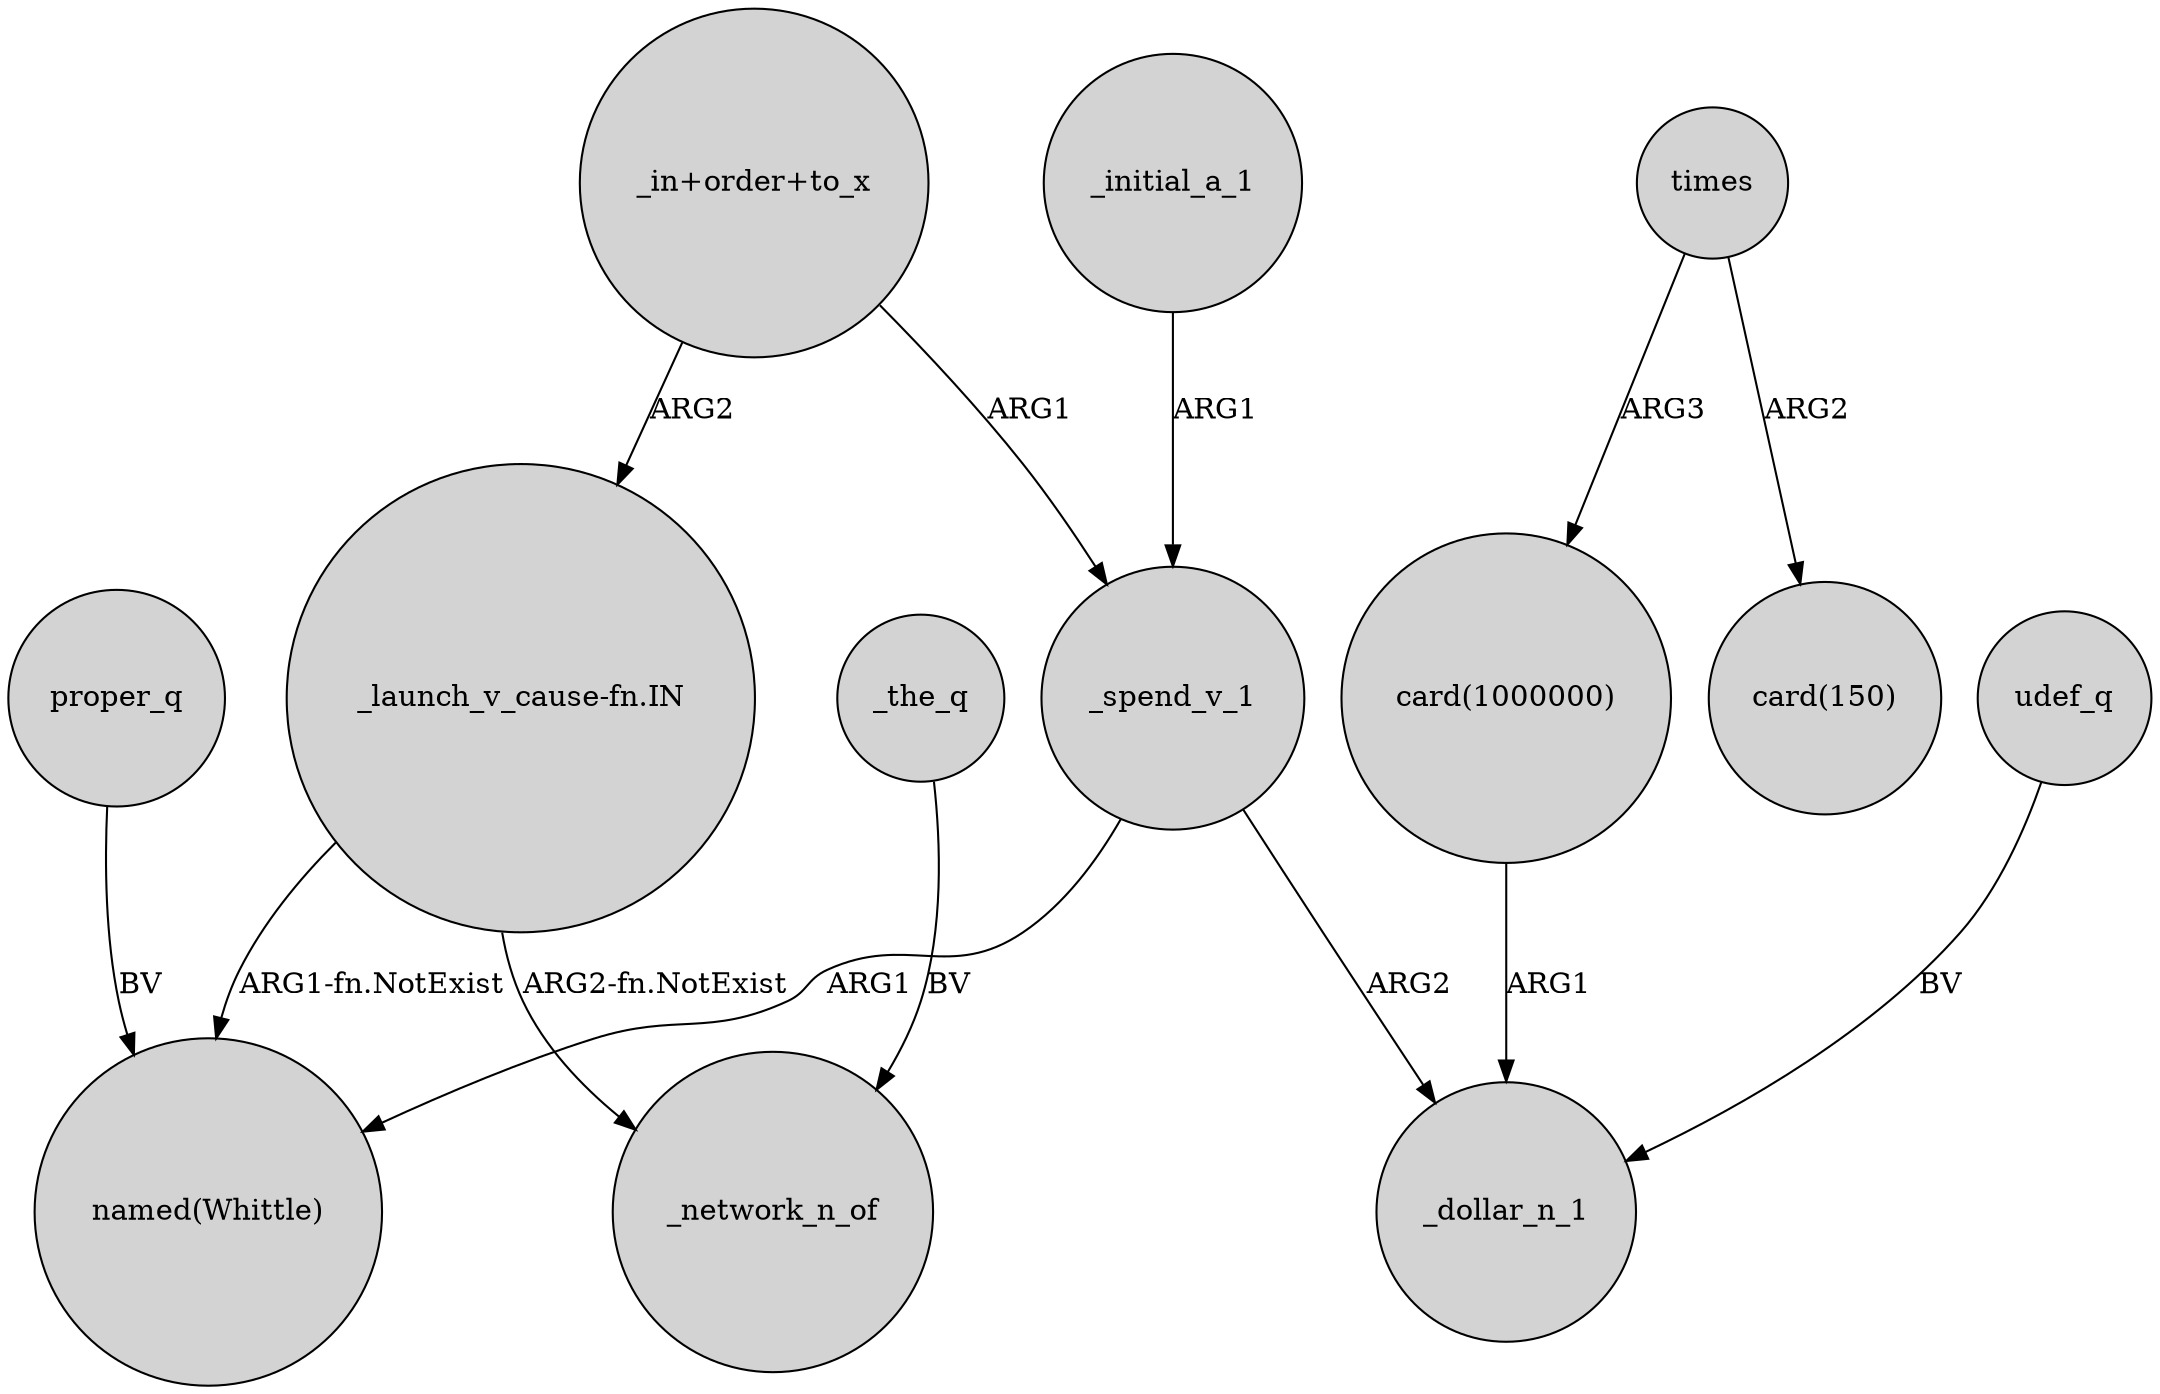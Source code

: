 digraph {
	node [shape=circle style=filled]
	"_in+order+to_x" -> "_launch_v_cause-fn.IN" [label=ARG2]
	_spend_v_1 -> "named(Whittle)" [label=ARG1]
	_initial_a_1 -> _spend_v_1 [label=ARG1]
	"card(1000000)" -> _dollar_n_1 [label=ARG1]
	"_launch_v_cause-fn.IN" -> _network_n_of [label="ARG2-fn.NotExist"]
	"_in+order+to_x" -> _spend_v_1 [label=ARG1]
	_the_q -> _network_n_of [label=BV]
	times -> "card(1000000)" [label=ARG3]
	times -> "card(150)" [label=ARG2]
	_spend_v_1 -> _dollar_n_1 [label=ARG2]
	udef_q -> _dollar_n_1 [label=BV]
	proper_q -> "named(Whittle)" [label=BV]
	"_launch_v_cause-fn.IN" -> "named(Whittle)" [label="ARG1-fn.NotExist"]
}
